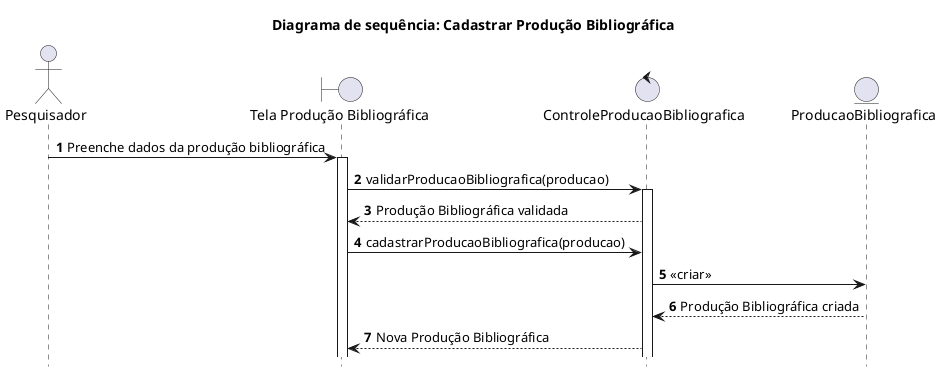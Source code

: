 @startuml DiagramaCadastrarProducaoBibliografica
title "Diagrama de sequência: Cadastrar Produção Bibliográfica"
hide footbox

actor "Pesquisador" as Pesquisador
boundary "Tela Produção Bibliográfica" as UIProducaoBibliografica
control "ControleProducaoBibliografica" as ControleProducaoBibliografica
entity "ProducaoBibliografica" as ProducaoBibliografica

autonumber
Pesquisador -> UIProducaoBibliografica++: Preenche dados da produção bibliográfica
UIProducaoBibliografica -> ControleProducaoBibliografica++: validarProducaoBibliografica(producao)
ControleProducaoBibliografica --> UIProducaoBibliografica: Produção Bibliográfica validada
UIProducaoBibliografica -> ControleProducaoBibliografica: cadastrarProducaoBibliografica(producao)
ControleProducaoBibliografica -> ProducaoBibliografica: <<criar>>
ProducaoBibliografica --> ControleProducaoBibliografica: Produção Bibliográfica criada
ControleProducaoBibliografica --> UIProducaoBibliografica: Nova Produção Bibliográfica
autonumber stop
@enduml